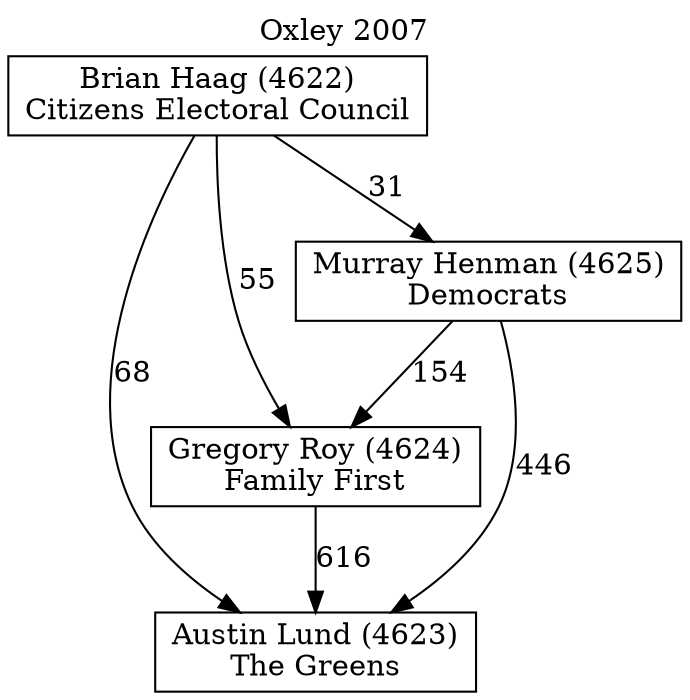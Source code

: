 // House preference flow
digraph "Austin Lund (4623)_Oxley_2007" {
	graph [label="Oxley 2007" labelloc=t mclimit=10]
	node [shape=box]
	"Austin Lund (4623)" [label="Austin Lund (4623)
The Greens"]
	"Brian Haag (4622)" [label="Brian Haag (4622)
Citizens Electoral Council"]
	"Gregory Roy (4624)" [label="Gregory Roy (4624)
Family First"]
	"Murray Henman (4625)" [label="Murray Henman (4625)
Democrats"]
	"Brian Haag (4622)" -> "Austin Lund (4623)" [label=68]
	"Brian Haag (4622)" -> "Gregory Roy (4624)" [label=55]
	"Brian Haag (4622)" -> "Murray Henman (4625)" [label=31]
	"Gregory Roy (4624)" -> "Austin Lund (4623)" [label=616]
	"Murray Henman (4625)" -> "Austin Lund (4623)" [label=446]
	"Murray Henman (4625)" -> "Gregory Roy (4624)" [label=154]
}
